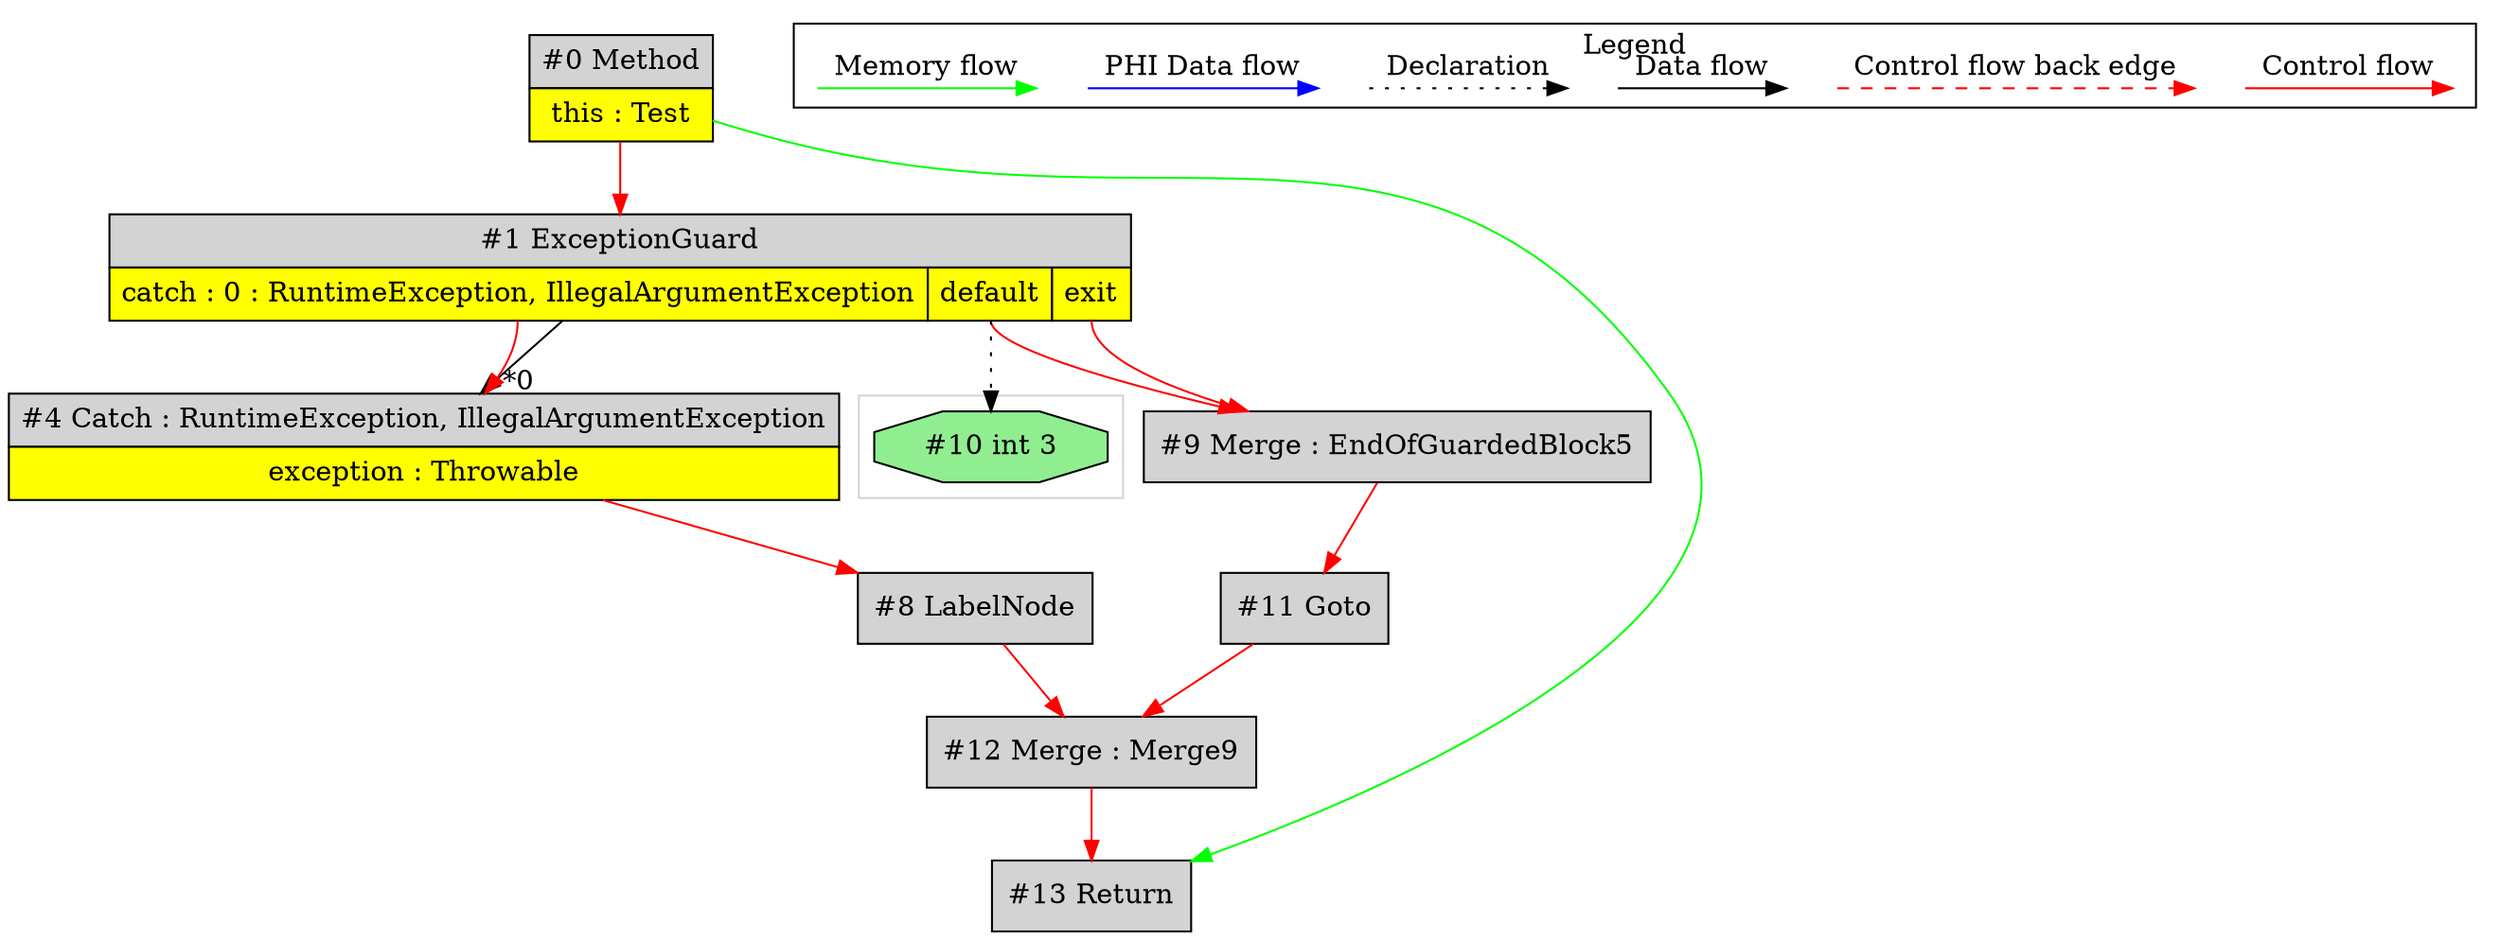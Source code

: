 digraph {
 ordering="in";
 node0[margin="0", label=<<table border="0" cellborder="1" cellspacing="0" cellpadding="5"><tr><td colspan="1">#0 Method</td></tr><tr><td port="prj2" bgcolor="yellow">this : Test</td></tr></table>>,shape=none, fillcolor=lightgrey, style=filled];
 node1[margin="0", label=<<table border="0" cellborder="1" cellspacing="0" cellpadding="5"><tr><td colspan="3">#1 ExceptionGuard</td></tr><tr><td port="prj3" bgcolor="yellow">catch : 0 : RuntimeException, IllegalArgumentException</td><td port="prj5" bgcolor="yellow">default</td><td port="prj6" bgcolor="yellow">exit</td></tr></table>>,shape=none, fillcolor=lightgrey, style=filled];
 node0 -> node1[labeldistance=2, color=red, fontcolor=red];
 node9[label="#9 Merge : EndOfGuardedBlock5",shape=box, fillcolor=lightgrey, style=filled];
 node1:prj5 -> node9[labeldistance=2, color=red, fontcolor=red];
 node1:prj6 -> node9[labeldistance=2, color=red, fontcolor=red];
 node10[label="#10 int 3",shape=octagon, fillcolor=lightgreen, style=filled];
 node1:prj5 -> node10[style=dotted];
 node11[label="#11 Goto",shape=box, fillcolor=lightgrey, style=filled];
 node9 -> node11[labeldistance=2, color=red, fontcolor=red];
 node12[label="#12 Merge : Merge9",shape=box, fillcolor=lightgrey, style=filled];
 node11 -> node12[labeldistance=2, color=red, fontcolor=red];
 node8 -> node12[labeldistance=2, color=red, fontcolor=red];
 node8[label="#8 LabelNode",shape=box, fillcolor=lightgrey, style=filled];
 node4 -> node8[labeldistance=2, color=red, fontcolor=red];
 node4[margin="0", label=<<table border="0" cellborder="1" cellspacing="0" cellpadding="5"><tr><td colspan="1">#4 Catch : RuntimeException, IllegalArgumentException</td></tr><tr><td port="prj7" bgcolor="yellow">exception : Throwable</td></tr></table>>,shape=none, fillcolor=lightgrey, style=filled];
 node1 -> node4[headlabel="*0", labeldistance=2];
 node1:prj3 -> node4[labeldistance=2, color=red, fontcolor=red];
 node13[label="#13 Return",shape=box, fillcolor=lightgrey, style=filled];
 node12 -> node13[labeldistance=2, color=red, fontcolor=red];
 node0 -> node13[labeldistance=2, color=green, constraint=false];
 subgraph cluster_0 {
  color=lightgray;
  node10;
 }
 subgraph cluster_000 {
  label = "Legend";
  node [shape=point]
  {
   rank=same;
   c0 [style = invis];
   c1 [style = invis];
   c2 [style = invis];
   c3 [style = invis];
   d0 [style = invis];
   d1 [style = invis];
   d2 [style = invis];
   d3 [style = invis];
   d4 [style = invis];
   d5 [style = invis];
   d6 [style = invis];
   d7 [style = invis];
  }
  c0 -> c1 [label="Control flow", style=solid, color=red]
  c2 -> c3 [label="Control flow back edge", style=dashed, color=red]
  d0 -> d1 [label="Data flow"]
  d2 -> d3 [label="Declaration", style=dotted]
  d4 -> d5 [label="PHI Data flow", color=blue]
  d6 -> d7 [label="Memory flow", color=green]
 }

}
